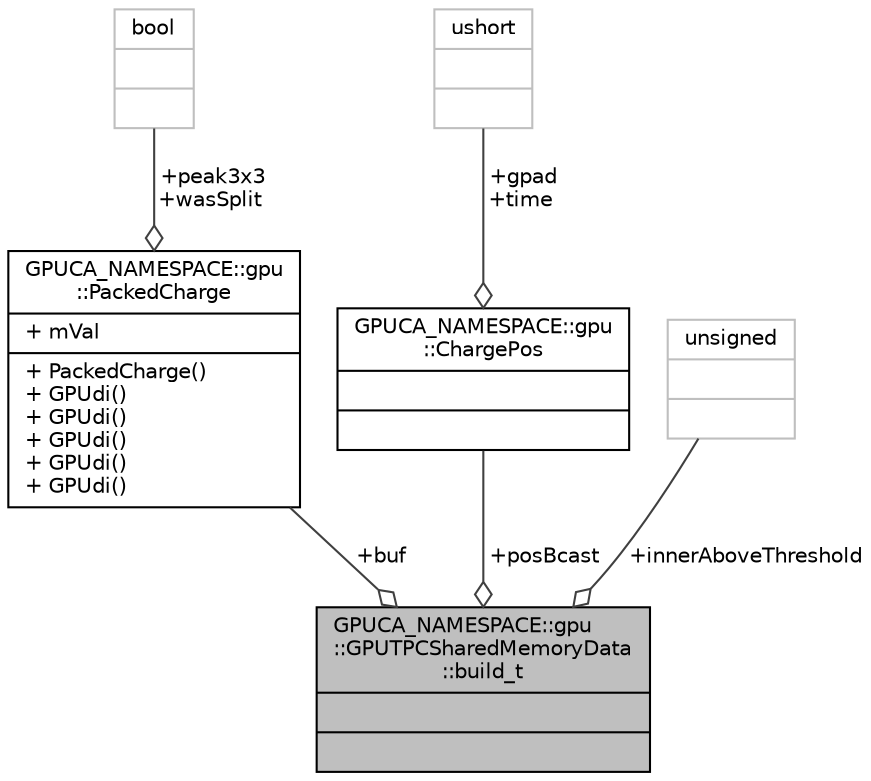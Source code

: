 digraph "GPUCA_NAMESPACE::gpu::GPUTPCSharedMemoryData::build_t"
{
 // INTERACTIVE_SVG=YES
  bgcolor="transparent";
  edge [fontname="Helvetica",fontsize="10",labelfontname="Helvetica",labelfontsize="10"];
  node [fontname="Helvetica",fontsize="10",shape=record];
  Node1 [label="{GPUCA_NAMESPACE::gpu\l::GPUTPCSharedMemoryData\l::build_t\n||}",height=0.2,width=0.4,color="black", fillcolor="grey75", style="filled", fontcolor="black"];
  Node2 -> Node1 [color="grey25",fontsize="10",style="solid",label=" +buf" ,arrowhead="odiamond",fontname="Helvetica"];
  Node2 [label="{GPUCA_NAMESPACE::gpu\l::PackedCharge\n|+ mVal\l|+ PackedCharge()\l+ GPUdi()\l+ GPUdi()\l+ GPUdi()\l+ GPUdi()\l+ GPUdi()\l}",height=0.2,width=0.4,color="black",URL="$da/dca/classGPUCA__NAMESPACE_1_1gpu_1_1PackedCharge.html"];
  Node3 -> Node2 [color="grey25",fontsize="10",style="solid",label=" +peak3x3\n+wasSplit" ,arrowhead="odiamond",fontname="Helvetica"];
  Node3 [label="{bool\n||}",height=0.2,width=0.4,color="grey75"];
  Node4 -> Node1 [color="grey25",fontsize="10",style="solid",label=" +posBcast" ,arrowhead="odiamond",fontname="Helvetica"];
  Node4 [label="{GPUCA_NAMESPACE::gpu\l::ChargePos\n||}",height=0.2,width=0.4,color="black",URL="$dd/d68/structGPUCA__NAMESPACE_1_1gpu_1_1ChargePos.html"];
  Node5 -> Node4 [color="grey25",fontsize="10",style="solid",label=" +gpad\n+time" ,arrowhead="odiamond",fontname="Helvetica"];
  Node5 [label="{ushort\n||}",height=0.2,width=0.4,color="grey75"];
  Node6 -> Node1 [color="grey25",fontsize="10",style="solid",label=" +innerAboveThreshold" ,arrowhead="odiamond",fontname="Helvetica"];
  Node6 [label="{unsigned\n||}",height=0.2,width=0.4,color="grey75"];
}
